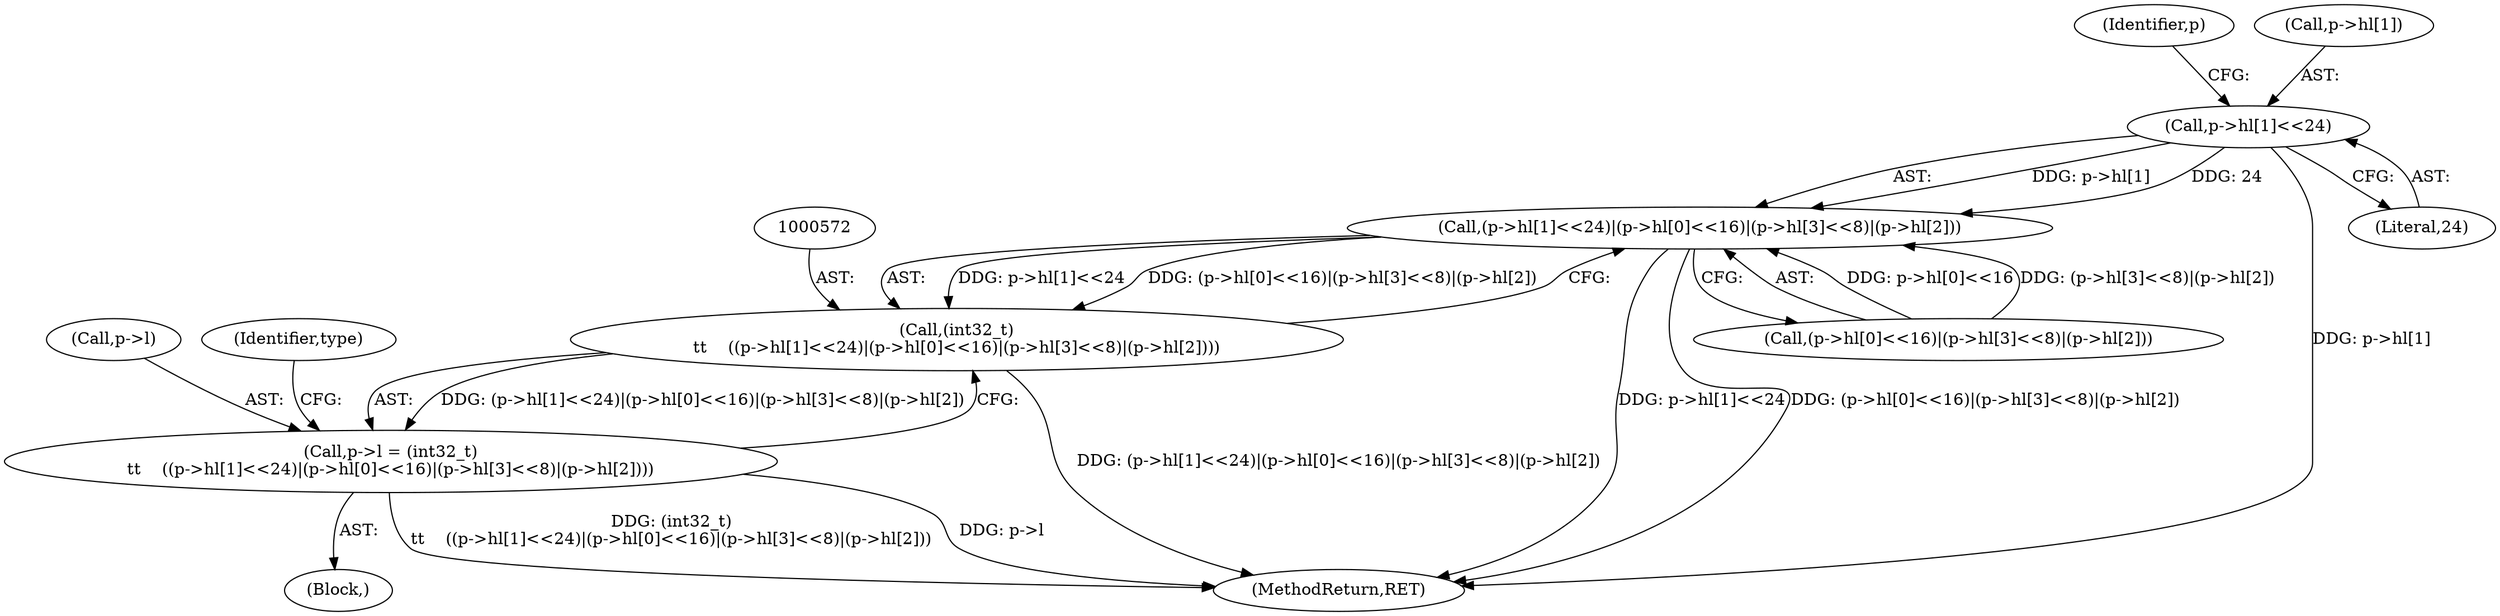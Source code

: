 digraph "0_file_27a14bc7ba285a0a5ebfdb55e54001aa11932b08@array" {
"1000574" [label="(Call,p->hl[1]<<24)"];
"1000573" [label="(Call,(p->hl[1]<<24)|(p->hl[0]<<16)|(p->hl[3]<<8)|(p->hl[2]))"];
"1000571" [label="(Call,(int32_t)\n\t\t    ((p->hl[1]<<24)|(p->hl[0]<<16)|(p->hl[3]<<8)|(p->hl[2])))"];
"1000567" [label="(Call,p->l = (int32_t)\n\t\t    ((p->hl[1]<<24)|(p->hl[0]<<16)|(p->hl[3]<<8)|(p->hl[2])))"];
"1000585" [label="(Identifier,p)"];
"1000573" [label="(Call,(p->hl[1]<<24)|(p->hl[0]<<16)|(p->hl[3]<<8)|(p->hl[2]))"];
"1000568" [label="(Call,p->l)"];
"1000575" [label="(Call,p->hl[1])"];
"1000571" [label="(Call,(int32_t)\n\t\t    ((p->hl[1]<<24)|(p->hl[0]<<16)|(p->hl[3]<<8)|(p->hl[2])))"];
"1000567" [label="(Call,p->l = (int32_t)\n\t\t    ((p->hl[1]<<24)|(p->hl[0]<<16)|(p->hl[3]<<8)|(p->hl[2])))"];
"1000908" [label="(MethodReturn,RET)"];
"1000574" [label="(Call,p->hl[1]<<24)"];
"1000580" [label="(Literal,24)"];
"1000123" [label="(Block,)"];
"1000581" [label="(Call,(p->hl[0]<<16)|(p->hl[3]<<8)|(p->hl[2]))"];
"1000604" [label="(Identifier,type)"];
"1000574" -> "1000573"  [label="AST: "];
"1000574" -> "1000580"  [label="CFG: "];
"1000575" -> "1000574"  [label="AST: "];
"1000580" -> "1000574"  [label="AST: "];
"1000585" -> "1000574"  [label="CFG: "];
"1000574" -> "1000908"  [label="DDG: p->hl[1]"];
"1000574" -> "1000573"  [label="DDG: p->hl[1]"];
"1000574" -> "1000573"  [label="DDG: 24"];
"1000573" -> "1000571"  [label="AST: "];
"1000573" -> "1000581"  [label="CFG: "];
"1000581" -> "1000573"  [label="AST: "];
"1000571" -> "1000573"  [label="CFG: "];
"1000573" -> "1000908"  [label="DDG: p->hl[1]<<24"];
"1000573" -> "1000908"  [label="DDG: (p->hl[0]<<16)|(p->hl[3]<<8)|(p->hl[2])"];
"1000573" -> "1000571"  [label="DDG: p->hl[1]<<24"];
"1000573" -> "1000571"  [label="DDG: (p->hl[0]<<16)|(p->hl[3]<<8)|(p->hl[2])"];
"1000581" -> "1000573"  [label="DDG: p->hl[0]<<16"];
"1000581" -> "1000573"  [label="DDG: (p->hl[3]<<8)|(p->hl[2])"];
"1000571" -> "1000567"  [label="AST: "];
"1000572" -> "1000571"  [label="AST: "];
"1000567" -> "1000571"  [label="CFG: "];
"1000571" -> "1000908"  [label="DDG: (p->hl[1]<<24)|(p->hl[0]<<16)|(p->hl[3]<<8)|(p->hl[2])"];
"1000571" -> "1000567"  [label="DDG: (p->hl[1]<<24)|(p->hl[0]<<16)|(p->hl[3]<<8)|(p->hl[2])"];
"1000567" -> "1000123"  [label="AST: "];
"1000568" -> "1000567"  [label="AST: "];
"1000604" -> "1000567"  [label="CFG: "];
"1000567" -> "1000908"  [label="DDG: (int32_t)\n\t\t    ((p->hl[1]<<24)|(p->hl[0]<<16)|(p->hl[3]<<8)|(p->hl[2]))"];
"1000567" -> "1000908"  [label="DDG: p->l"];
}

